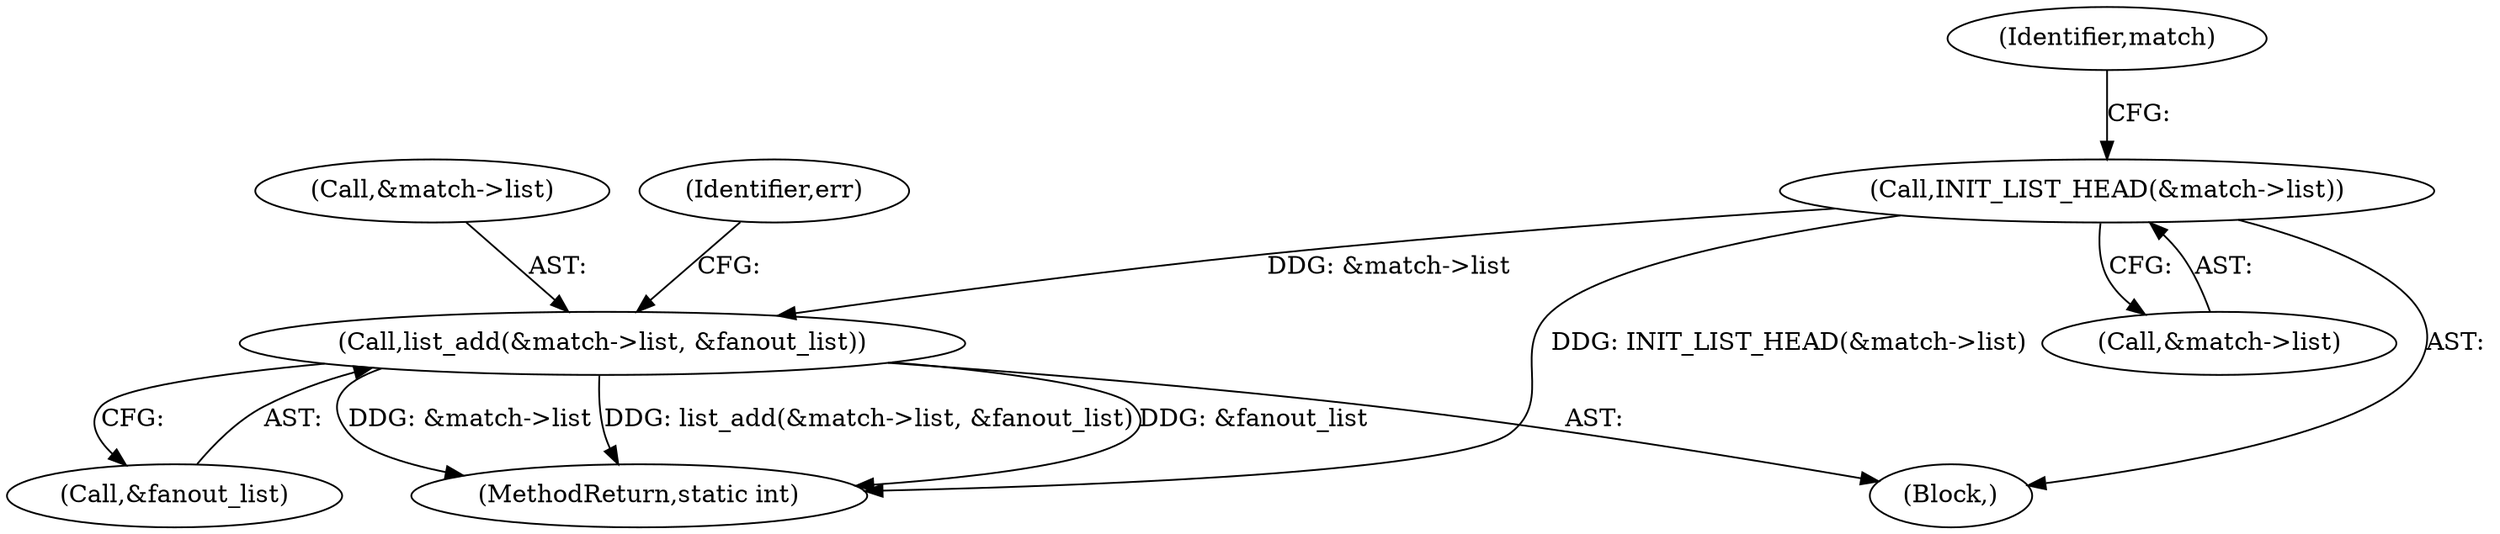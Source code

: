 digraph "0_linux_d199fab63c11998a602205f7ee7ff7c05c97164b@pointer" {
"1000365" [label="(Call,list_add(&match->list, &fanout_list))"];
"1000299" [label="(Call,INIT_LIST_HEAD(&match->list))"];
"1000370" [label="(Call,&fanout_list)"];
"1000373" [label="(Identifier,err)"];
"1000261" [label="(Block,)"];
"1000307" [label="(Identifier,match)"];
"1000366" [label="(Call,&match->list)"];
"1000365" [label="(Call,list_add(&match->list, &fanout_list))"];
"1000459" [label="(MethodReturn,static int)"];
"1000300" [label="(Call,&match->list)"];
"1000299" [label="(Call,INIT_LIST_HEAD(&match->list))"];
"1000365" -> "1000261"  [label="AST: "];
"1000365" -> "1000370"  [label="CFG: "];
"1000366" -> "1000365"  [label="AST: "];
"1000370" -> "1000365"  [label="AST: "];
"1000373" -> "1000365"  [label="CFG: "];
"1000365" -> "1000459"  [label="DDG: list_add(&match->list, &fanout_list)"];
"1000365" -> "1000459"  [label="DDG: &fanout_list"];
"1000365" -> "1000459"  [label="DDG: &match->list"];
"1000299" -> "1000365"  [label="DDG: &match->list"];
"1000299" -> "1000261"  [label="AST: "];
"1000299" -> "1000300"  [label="CFG: "];
"1000300" -> "1000299"  [label="AST: "];
"1000307" -> "1000299"  [label="CFG: "];
"1000299" -> "1000459"  [label="DDG: INIT_LIST_HEAD(&match->list)"];
}
